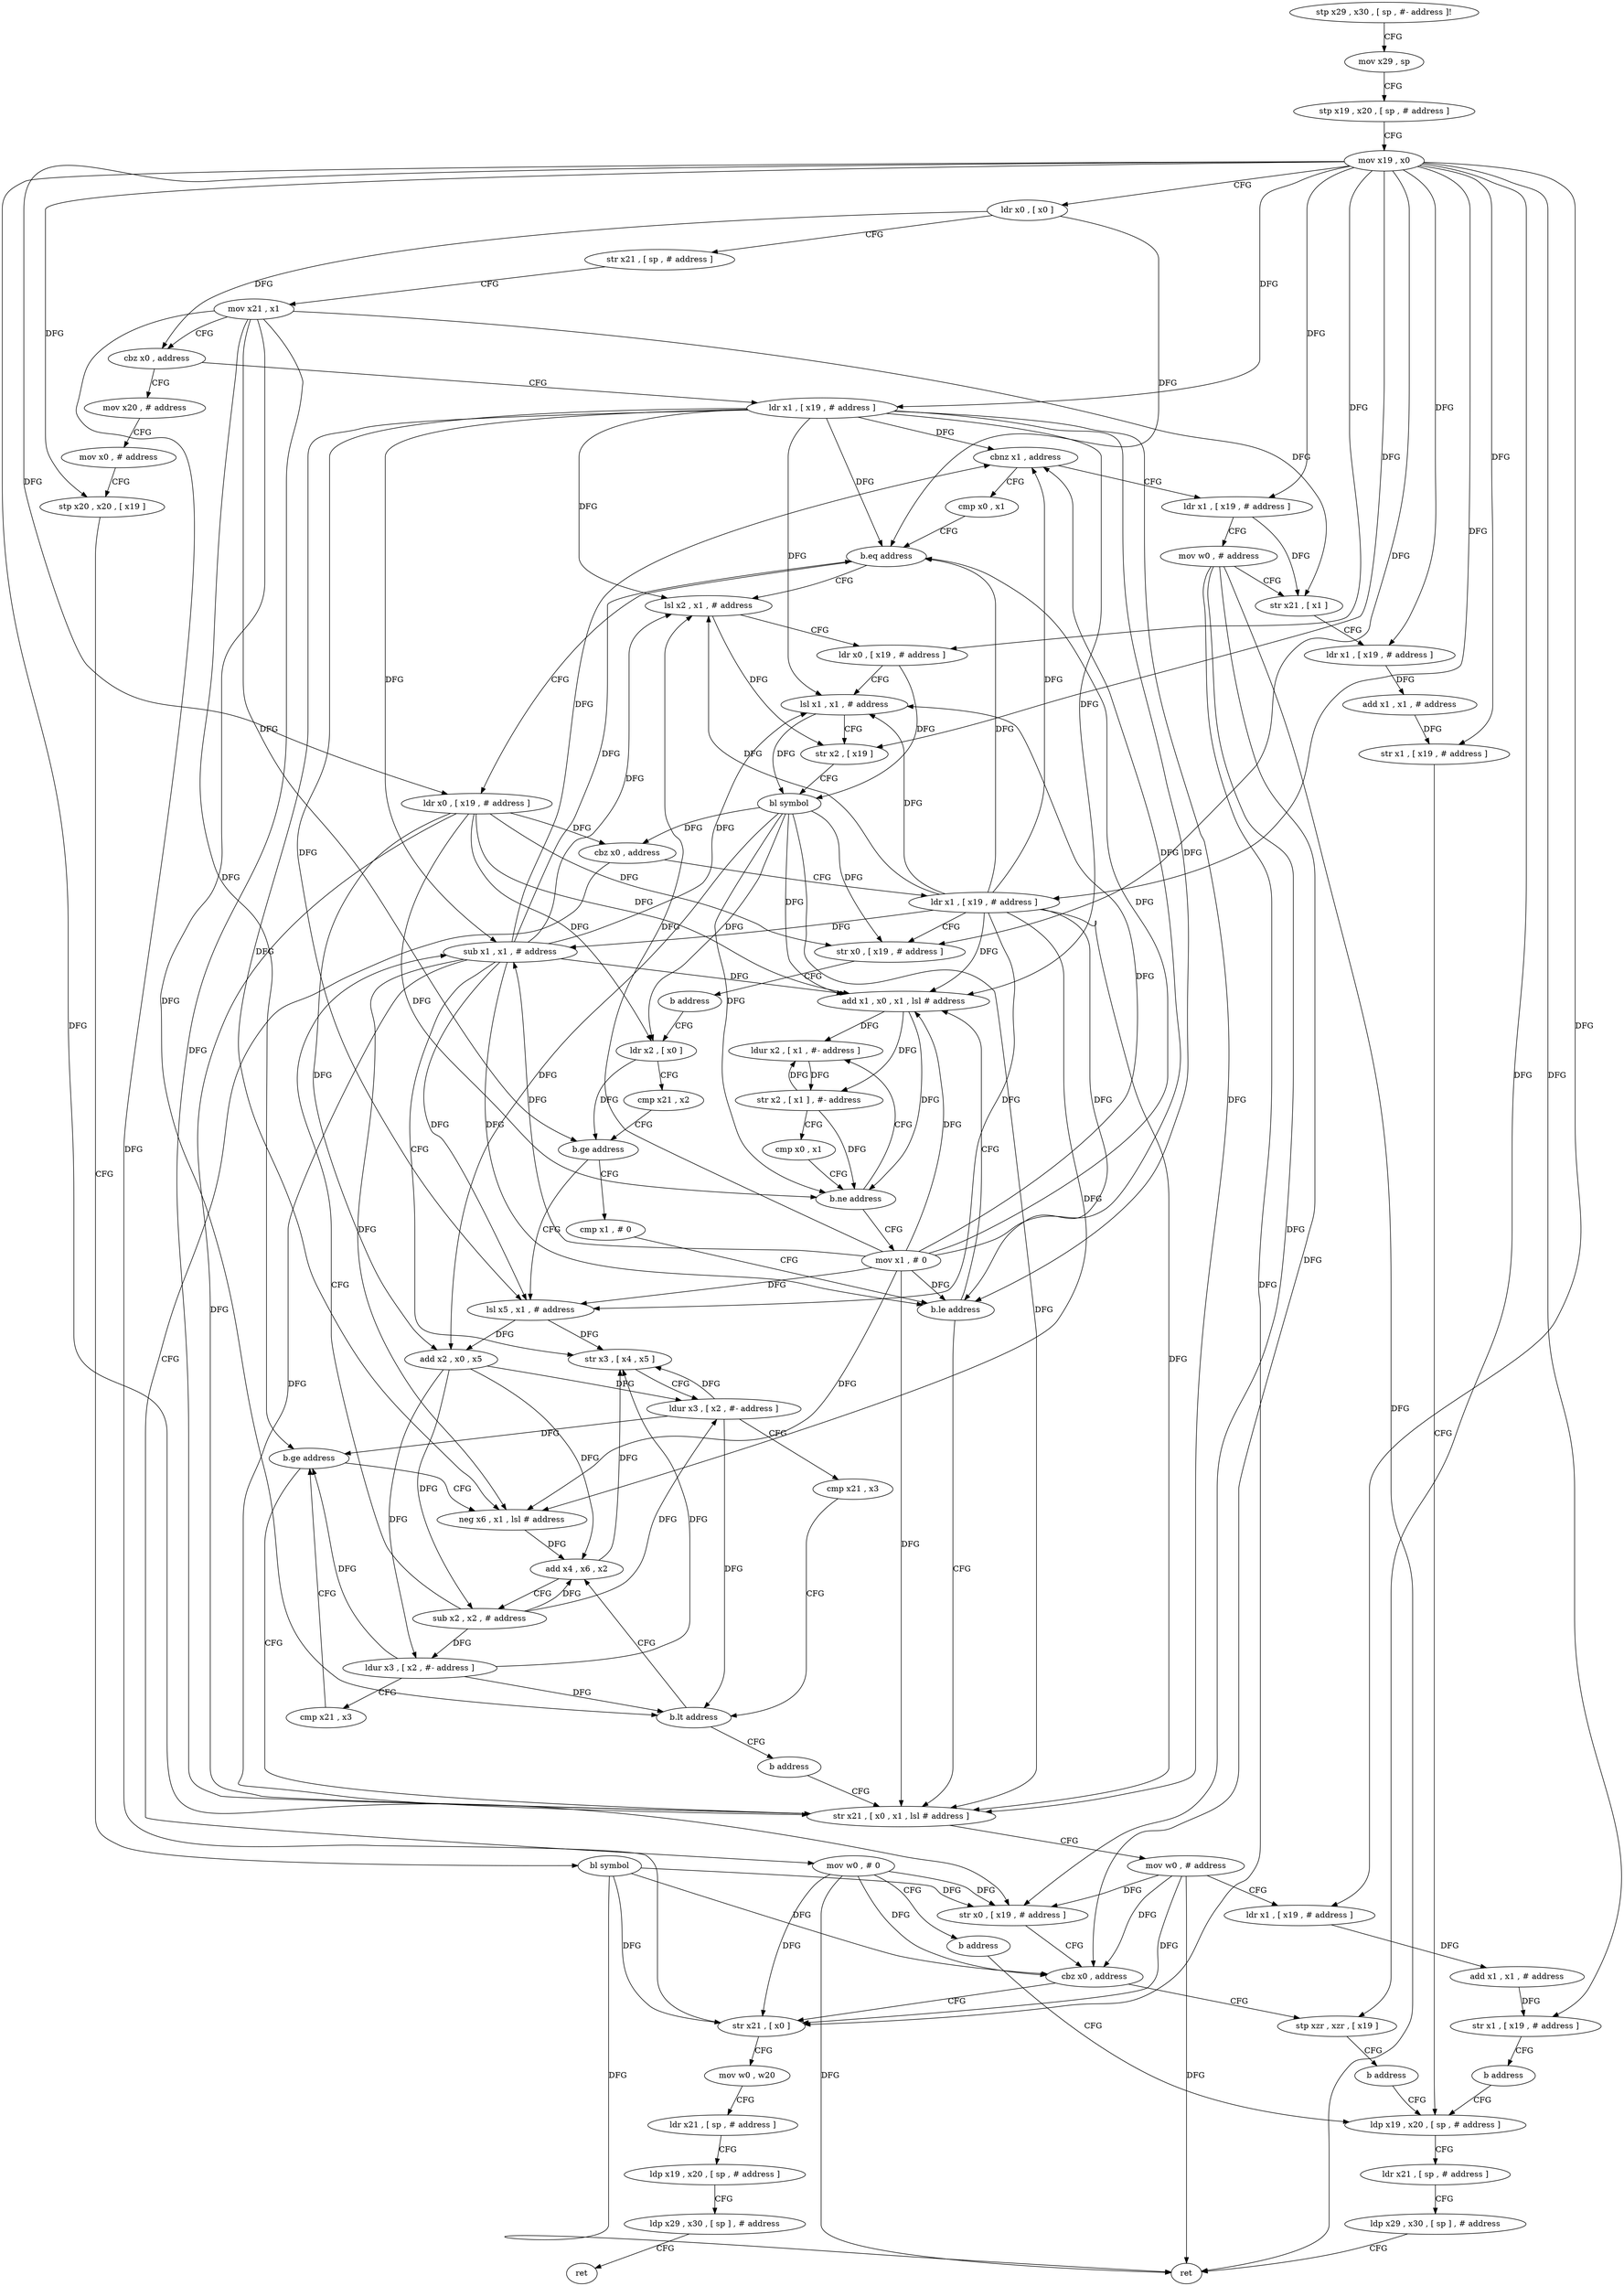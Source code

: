 digraph "func" {
"4324160" [label = "stp x29 , x30 , [ sp , #- address ]!" ]
"4324164" [label = "mov x29 , sp" ]
"4324168" [label = "stp x19 , x20 , [ sp , # address ]" ]
"4324172" [label = "mov x19 , x0" ]
"4324176" [label = "ldr x0 , [ x0 ]" ]
"4324180" [label = "str x21 , [ sp , # address ]" ]
"4324184" [label = "mov x21 , x1" ]
"4324188" [label = "cbz x0 , address" ]
"4324240" [label = "mov x20 , # address" ]
"4324192" [label = "ldr x1 , [ x19 , # address ]" ]
"4324244" [label = "mov x0 , # address" ]
"4324248" [label = "stp x20 , x20 , [ x19 ]" ]
"4324252" [label = "bl symbol" ]
"4324256" [label = "str x0 , [ x19 , # address ]" ]
"4324260" [label = "cbz x0 , address" ]
"4324424" [label = "stp xzr , xzr , [ x19 ]" ]
"4324264" [label = "str x21 , [ x0 ]" ]
"4324196" [label = "cbnz x1 , address" ]
"4324288" [label = "cmp x0 , x1" ]
"4324200" [label = "ldr x1 , [ x19 , # address ]" ]
"4324428" [label = "b address" ]
"4324224" [label = "ldp x19 , x20 , [ sp , # address ]" ]
"4324268" [label = "mov w0 , w20" ]
"4324272" [label = "ldr x21 , [ sp , # address ]" ]
"4324276" [label = "ldp x19 , x20 , [ sp , # address ]" ]
"4324280" [label = "ldp x29 , x30 , [ sp ] , # address" ]
"4324284" [label = "ret" ]
"4324292" [label = "b.eq address" ]
"4324432" [label = "lsl x2 , x1 , # address" ]
"4324296" [label = "ldr x0 , [ x19 , # address ]" ]
"4324204" [label = "mov w0 , # address" ]
"4324208" [label = "str x21 , [ x1 ]" ]
"4324212" [label = "ldr x1 , [ x19 , # address ]" ]
"4324216" [label = "add x1 , x1 , # address" ]
"4324220" [label = "str x1 , [ x19 , # address ]" ]
"4324228" [label = "ldr x21 , [ sp , # address ]" ]
"4324232" [label = "ldp x29 , x30 , [ sp ] , # address" ]
"4324236" [label = "ret" ]
"4324436" [label = "ldr x0 , [ x19 , # address ]" ]
"4324440" [label = "lsl x1 , x1 , # address" ]
"4324444" [label = "str x2 , [ x19 ]" ]
"4324448" [label = "bl symbol" ]
"4324452" [label = "cbz x0 , address" ]
"4324468" [label = "mov w0 , # 0" ]
"4324456" [label = "ldr x1 , [ x19 , # address ]" ]
"4324300" [label = "ldr x2 , [ x0 ]" ]
"4324472" [label = "b address" ]
"4324460" [label = "str x0 , [ x19 , # address ]" ]
"4324464" [label = "b address" ]
"4324368" [label = "lsl x5 , x1 , # address" ]
"4324372" [label = "add x2 , x0 , x5" ]
"4324376" [label = "ldur x3 , [ x2 , #- address ]" ]
"4324380" [label = "cmp x21 , x3" ]
"4324384" [label = "b.ge address" ]
"4324344" [label = "str x21 , [ x0 , x1 , lsl # address ]" ]
"4324388" [label = "neg x6 , x1 , lsl # address" ]
"4324312" [label = "cmp x1 , # 0" ]
"4324316" [label = "b.le address" ]
"4324320" [label = "add x1 , x0 , x1 , lsl # address" ]
"4324304" [label = "cmp x21 , x2" ]
"4324308" [label = "b.ge address" ]
"4324348" [label = "mov w0 , # address" ]
"4324352" [label = "ldr x1 , [ x19 , # address ]" ]
"4324356" [label = "add x1 , x1 , # address" ]
"4324360" [label = "str x1 , [ x19 , # address ]" ]
"4324364" [label = "b address" ]
"4324392" [label = "add x4 , x6 , x2" ]
"4324324" [label = "ldur x2 , [ x1 , #- address ]" ]
"4324396" [label = "sub x2 , x2 , # address" ]
"4324400" [label = "sub x1 , x1 , # address" ]
"4324404" [label = "str x3 , [ x4 , x5 ]" ]
"4324408" [label = "ldur x3 , [ x2 , #- address ]" ]
"4324412" [label = "cmp x21 , x3" ]
"4324416" [label = "b.lt address" ]
"4324420" [label = "b address" ]
"4324328" [label = "str x2 , [ x1 ] , #- address" ]
"4324332" [label = "cmp x0 , x1" ]
"4324336" [label = "b.ne address" ]
"4324340" [label = "mov x1 , # 0" ]
"4324160" -> "4324164" [ label = "CFG" ]
"4324164" -> "4324168" [ label = "CFG" ]
"4324168" -> "4324172" [ label = "CFG" ]
"4324172" -> "4324176" [ label = "CFG" ]
"4324172" -> "4324248" [ label = "DFG" ]
"4324172" -> "4324256" [ label = "DFG" ]
"4324172" -> "4324192" [ label = "DFG" ]
"4324172" -> "4324424" [ label = "DFG" ]
"4324172" -> "4324200" [ label = "DFG" ]
"4324172" -> "4324212" [ label = "DFG" ]
"4324172" -> "4324220" [ label = "DFG" ]
"4324172" -> "4324436" [ label = "DFG" ]
"4324172" -> "4324444" [ label = "DFG" ]
"4324172" -> "4324296" [ label = "DFG" ]
"4324172" -> "4324456" [ label = "DFG" ]
"4324172" -> "4324460" [ label = "DFG" ]
"4324172" -> "4324352" [ label = "DFG" ]
"4324172" -> "4324360" [ label = "DFG" ]
"4324176" -> "4324180" [ label = "CFG" ]
"4324176" -> "4324188" [ label = "DFG" ]
"4324176" -> "4324292" [ label = "DFG" ]
"4324180" -> "4324184" [ label = "CFG" ]
"4324184" -> "4324188" [ label = "CFG" ]
"4324184" -> "4324264" [ label = "DFG" ]
"4324184" -> "4324208" [ label = "DFG" ]
"4324184" -> "4324308" [ label = "DFG" ]
"4324184" -> "4324384" [ label = "DFG" ]
"4324184" -> "4324344" [ label = "DFG" ]
"4324184" -> "4324416" [ label = "DFG" ]
"4324188" -> "4324240" [ label = "CFG" ]
"4324188" -> "4324192" [ label = "CFG" ]
"4324240" -> "4324244" [ label = "CFG" ]
"4324192" -> "4324196" [ label = "DFG" ]
"4324192" -> "4324292" [ label = "DFG" ]
"4324192" -> "4324432" [ label = "DFG" ]
"4324192" -> "4324440" [ label = "DFG" ]
"4324192" -> "4324368" [ label = "DFG" ]
"4324192" -> "4324316" [ label = "DFG" ]
"4324192" -> "4324344" [ label = "DFG" ]
"4324192" -> "4324388" [ label = "DFG" ]
"4324192" -> "4324320" [ label = "DFG" ]
"4324192" -> "4324400" [ label = "DFG" ]
"4324244" -> "4324248" [ label = "CFG" ]
"4324248" -> "4324252" [ label = "CFG" ]
"4324252" -> "4324256" [ label = "DFG" ]
"4324252" -> "4324260" [ label = "DFG" ]
"4324252" -> "4324264" [ label = "DFG" ]
"4324252" -> "4324236" [ label = "DFG" ]
"4324256" -> "4324260" [ label = "CFG" ]
"4324260" -> "4324424" [ label = "CFG" ]
"4324260" -> "4324264" [ label = "CFG" ]
"4324424" -> "4324428" [ label = "CFG" ]
"4324264" -> "4324268" [ label = "CFG" ]
"4324196" -> "4324288" [ label = "CFG" ]
"4324196" -> "4324200" [ label = "CFG" ]
"4324288" -> "4324292" [ label = "CFG" ]
"4324200" -> "4324204" [ label = "CFG" ]
"4324200" -> "4324208" [ label = "DFG" ]
"4324428" -> "4324224" [ label = "CFG" ]
"4324224" -> "4324228" [ label = "CFG" ]
"4324268" -> "4324272" [ label = "CFG" ]
"4324272" -> "4324276" [ label = "CFG" ]
"4324276" -> "4324280" [ label = "CFG" ]
"4324280" -> "4324284" [ label = "CFG" ]
"4324292" -> "4324432" [ label = "CFG" ]
"4324292" -> "4324296" [ label = "CFG" ]
"4324432" -> "4324436" [ label = "CFG" ]
"4324432" -> "4324444" [ label = "DFG" ]
"4324296" -> "4324300" [ label = "DFG" ]
"4324296" -> "4324452" [ label = "DFG" ]
"4324296" -> "4324460" [ label = "DFG" ]
"4324296" -> "4324372" [ label = "DFG" ]
"4324296" -> "4324344" [ label = "DFG" ]
"4324296" -> "4324320" [ label = "DFG" ]
"4324296" -> "4324336" [ label = "DFG" ]
"4324204" -> "4324208" [ label = "CFG" ]
"4324204" -> "4324256" [ label = "DFG" ]
"4324204" -> "4324260" [ label = "DFG" ]
"4324204" -> "4324264" [ label = "DFG" ]
"4324204" -> "4324236" [ label = "DFG" ]
"4324208" -> "4324212" [ label = "CFG" ]
"4324212" -> "4324216" [ label = "DFG" ]
"4324216" -> "4324220" [ label = "DFG" ]
"4324220" -> "4324224" [ label = "CFG" ]
"4324228" -> "4324232" [ label = "CFG" ]
"4324232" -> "4324236" [ label = "CFG" ]
"4324436" -> "4324440" [ label = "CFG" ]
"4324436" -> "4324448" [ label = "DFG" ]
"4324440" -> "4324444" [ label = "CFG" ]
"4324440" -> "4324448" [ label = "DFG" ]
"4324444" -> "4324448" [ label = "CFG" ]
"4324448" -> "4324452" [ label = "DFG" ]
"4324448" -> "4324460" [ label = "DFG" ]
"4324448" -> "4324300" [ label = "DFG" ]
"4324448" -> "4324372" [ label = "DFG" ]
"4324448" -> "4324344" [ label = "DFG" ]
"4324448" -> "4324320" [ label = "DFG" ]
"4324448" -> "4324336" [ label = "DFG" ]
"4324452" -> "4324468" [ label = "CFG" ]
"4324452" -> "4324456" [ label = "CFG" ]
"4324468" -> "4324472" [ label = "CFG" ]
"4324468" -> "4324256" [ label = "DFG" ]
"4324468" -> "4324260" [ label = "DFG" ]
"4324468" -> "4324264" [ label = "DFG" ]
"4324468" -> "4324236" [ label = "DFG" ]
"4324456" -> "4324460" [ label = "CFG" ]
"4324456" -> "4324196" [ label = "DFG" ]
"4324456" -> "4324292" [ label = "DFG" ]
"4324456" -> "4324432" [ label = "DFG" ]
"4324456" -> "4324440" [ label = "DFG" ]
"4324456" -> "4324368" [ label = "DFG" ]
"4324456" -> "4324316" [ label = "DFG" ]
"4324456" -> "4324344" [ label = "DFG" ]
"4324456" -> "4324388" [ label = "DFG" ]
"4324456" -> "4324320" [ label = "DFG" ]
"4324456" -> "4324400" [ label = "DFG" ]
"4324300" -> "4324304" [ label = "CFG" ]
"4324300" -> "4324308" [ label = "DFG" ]
"4324472" -> "4324224" [ label = "CFG" ]
"4324460" -> "4324464" [ label = "CFG" ]
"4324464" -> "4324300" [ label = "CFG" ]
"4324368" -> "4324372" [ label = "DFG" ]
"4324368" -> "4324404" [ label = "DFG" ]
"4324372" -> "4324376" [ label = "DFG" ]
"4324372" -> "4324392" [ label = "DFG" ]
"4324372" -> "4324396" [ label = "DFG" ]
"4324372" -> "4324408" [ label = "DFG" ]
"4324376" -> "4324380" [ label = "CFG" ]
"4324376" -> "4324384" [ label = "DFG" ]
"4324376" -> "4324404" [ label = "DFG" ]
"4324376" -> "4324416" [ label = "DFG" ]
"4324380" -> "4324384" [ label = "CFG" ]
"4324384" -> "4324344" [ label = "CFG" ]
"4324384" -> "4324388" [ label = "CFG" ]
"4324344" -> "4324348" [ label = "CFG" ]
"4324388" -> "4324392" [ label = "DFG" ]
"4324312" -> "4324316" [ label = "CFG" ]
"4324316" -> "4324344" [ label = "CFG" ]
"4324316" -> "4324320" [ label = "CFG" ]
"4324320" -> "4324324" [ label = "DFG" ]
"4324320" -> "4324328" [ label = "DFG" ]
"4324320" -> "4324336" [ label = "DFG" ]
"4324304" -> "4324308" [ label = "CFG" ]
"4324308" -> "4324368" [ label = "CFG" ]
"4324308" -> "4324312" [ label = "CFG" ]
"4324348" -> "4324352" [ label = "CFG" ]
"4324348" -> "4324256" [ label = "DFG" ]
"4324348" -> "4324260" [ label = "DFG" ]
"4324348" -> "4324264" [ label = "DFG" ]
"4324348" -> "4324236" [ label = "DFG" ]
"4324352" -> "4324356" [ label = "DFG" ]
"4324356" -> "4324360" [ label = "DFG" ]
"4324360" -> "4324364" [ label = "CFG" ]
"4324364" -> "4324224" [ label = "CFG" ]
"4324392" -> "4324396" [ label = "CFG" ]
"4324392" -> "4324404" [ label = "DFG" ]
"4324324" -> "4324328" [ label = "DFG" ]
"4324396" -> "4324400" [ label = "CFG" ]
"4324396" -> "4324376" [ label = "DFG" ]
"4324396" -> "4324392" [ label = "DFG" ]
"4324396" -> "4324408" [ label = "DFG" ]
"4324400" -> "4324404" [ label = "CFG" ]
"4324400" -> "4324196" [ label = "DFG" ]
"4324400" -> "4324292" [ label = "DFG" ]
"4324400" -> "4324432" [ label = "DFG" ]
"4324400" -> "4324440" [ label = "DFG" ]
"4324400" -> "4324368" [ label = "DFG" ]
"4324400" -> "4324316" [ label = "DFG" ]
"4324400" -> "4324388" [ label = "DFG" ]
"4324400" -> "4324320" [ label = "DFG" ]
"4324400" -> "4324344" [ label = "DFG" ]
"4324404" -> "4324408" [ label = "CFG" ]
"4324408" -> "4324412" [ label = "CFG" ]
"4324408" -> "4324384" [ label = "DFG" ]
"4324408" -> "4324404" [ label = "DFG" ]
"4324408" -> "4324416" [ label = "DFG" ]
"4324412" -> "4324416" [ label = "CFG" ]
"4324416" -> "4324392" [ label = "CFG" ]
"4324416" -> "4324420" [ label = "CFG" ]
"4324420" -> "4324344" [ label = "CFG" ]
"4324328" -> "4324332" [ label = "CFG" ]
"4324328" -> "4324324" [ label = "DFG" ]
"4324328" -> "4324336" [ label = "DFG" ]
"4324332" -> "4324336" [ label = "CFG" ]
"4324336" -> "4324324" [ label = "CFG" ]
"4324336" -> "4324340" [ label = "CFG" ]
"4324340" -> "4324344" [ label = "DFG" ]
"4324340" -> "4324196" [ label = "DFG" ]
"4324340" -> "4324292" [ label = "DFG" ]
"4324340" -> "4324432" [ label = "DFG" ]
"4324340" -> "4324440" [ label = "DFG" ]
"4324340" -> "4324368" [ label = "DFG" ]
"4324340" -> "4324316" [ label = "DFG" ]
"4324340" -> "4324388" [ label = "DFG" ]
"4324340" -> "4324320" [ label = "DFG" ]
"4324340" -> "4324400" [ label = "DFG" ]
}
